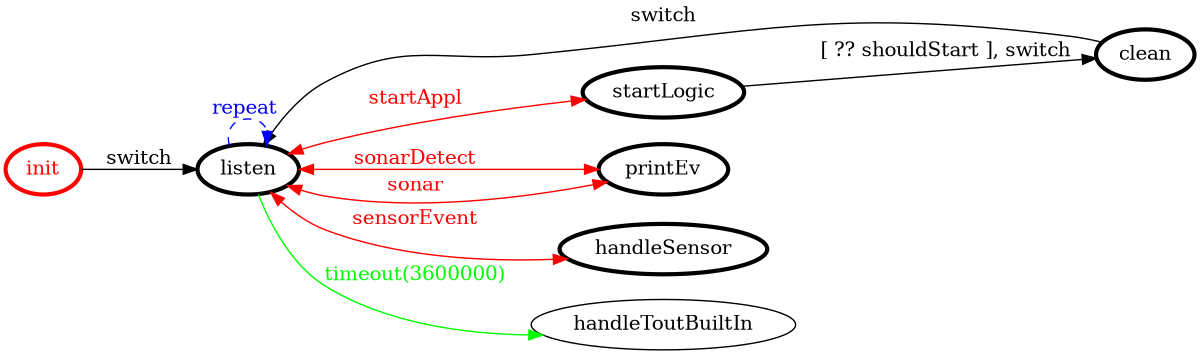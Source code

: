 /*
*
* A GraphViz DOT FSM description 
* Please use a GraphViz visualizer (like http://www.webgraphviz.com)
*  
*/

digraph finite_state_machine {
	rankdir=LR
	size="8,5"
	
	init [ color = red ][ fontcolor = red ][ penwidth = 3 ]
	startLogic [ color = black ][ fontcolor = black ][ penwidth = 3 ]
	printEv [ color = black ][ fontcolor = black ][ penwidth = 3 ]
	handleSensor [ color = black ][ fontcolor = black ][ penwidth = 3 ]
	clean [ color = black ][ fontcolor = black ][ penwidth = 3 ]
	listen [ color = black ][ fontcolor = black ][ penwidth = 3 ]
	
	listen -> listen [ label = "repeat "][ style = dashed ][ color = blue ][ fontcolor = blue ]
	listen -> printEv [ label = "sonarDetect" ][ color = red ][ fontcolor = red ][ dir = both ]
	init -> listen [ label = "switch" ][ color = black ][ fontcolor = black ]
	listen -> printEv [ label = "sonar" ][ color = red ][ fontcolor = red ][ dir = both ]
	listen -> startLogic [ label = "startAppl" ][ color = red ][ fontcolor = red ][ dir = both ]
	listen -> handleSensor [ label = "sensorEvent" ][ color = red ][ fontcolor = red ][ dir = both ]
	startLogic -> clean [ label = "[ ?? shouldStart ], switch" ][ color = black ][ fontcolor = black ]
	listen -> handleToutBuiltIn [ label = "timeout(3600000)" ][ color = green ][ fontcolor = green ]
	clean -> listen [ label = "switch" ][ color = black ][ fontcolor = black ]
}
